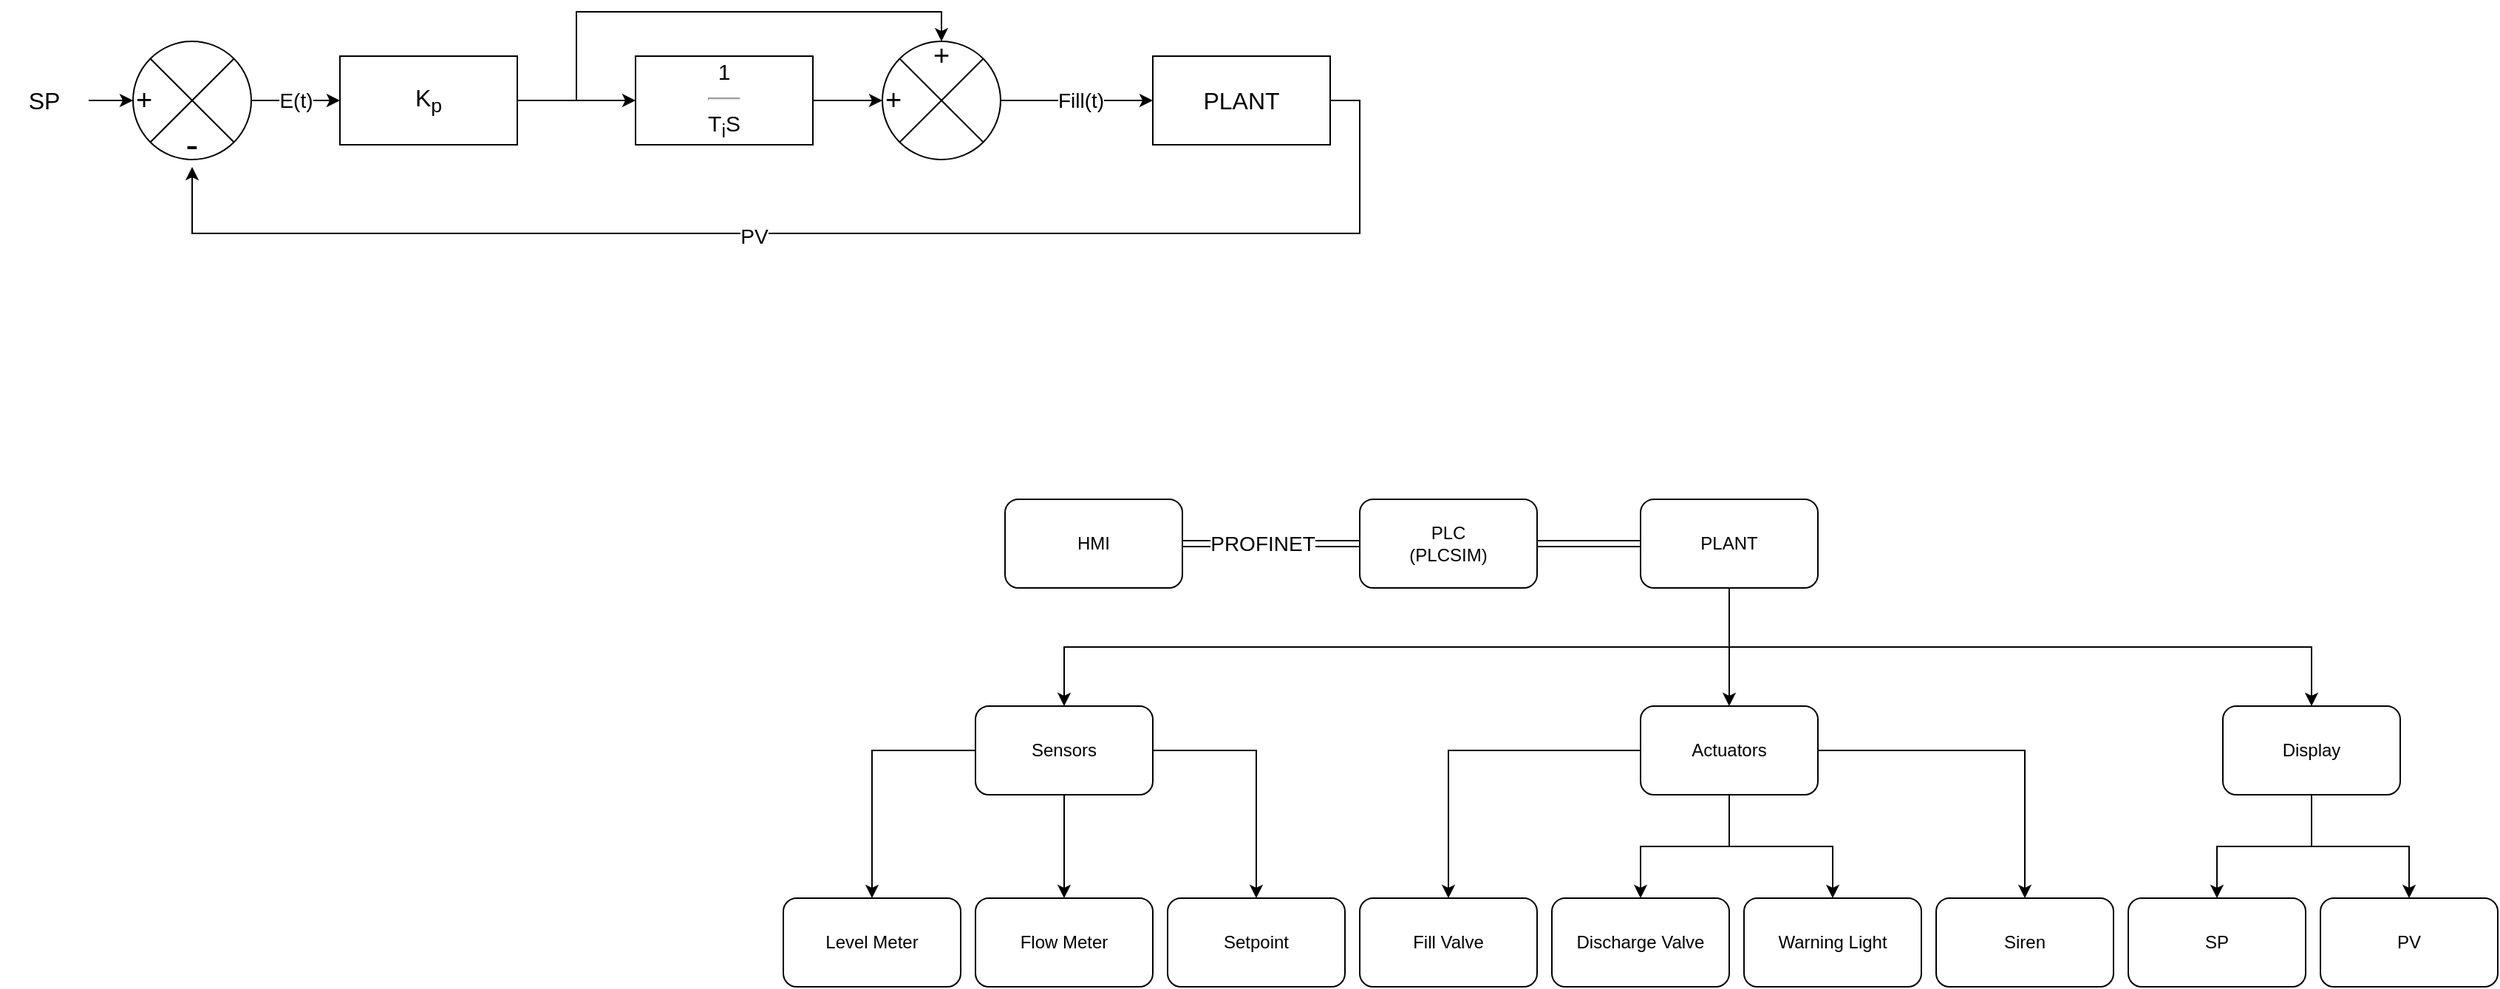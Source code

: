 <mxfile version="21.1.2" type="device">
  <diagram name="Page-1" id="FiKeVMipUgtX7vGJ4C2d">
    <mxGraphModel dx="1196" dy="713" grid="1" gridSize="10" guides="1" tooltips="1" connect="1" arrows="1" fold="1" page="1" pageScale="1" pageWidth="1654" pageHeight="2336" math="0" shadow="0">
      <root>
        <mxCell id="0" />
        <mxCell id="1" parent="0" />
        <mxCell id="ZQtJljINDhBUwD0UVlm_-6" value="" style="edgeStyle=orthogonalEdgeStyle;rounded=0;orthogonalLoop=1;jettySize=auto;html=1;" edge="1" parent="1" source="ZQtJljINDhBUwD0UVlm_-5">
          <mxGeometry relative="1" as="geometry">
            <mxPoint x="240" y="240" as="targetPoint" />
          </mxGeometry>
        </mxCell>
        <mxCell id="ZQtJljINDhBUwD0UVlm_-5" value="&lt;font style=&quot;font-size: 16px;&quot;&gt;SP&lt;/font&gt;" style="text;html=1;strokeColor=none;fillColor=none;align=center;verticalAlign=middle;whiteSpace=wrap;rounded=0;" vertex="1" parent="1">
          <mxGeometry x="150" y="225" width="60" height="30" as="geometry" />
        </mxCell>
        <mxCell id="ZQtJljINDhBUwD0UVlm_-12" value="" style="edgeStyle=orthogonalEdgeStyle;rounded=0;orthogonalLoop=1;jettySize=auto;html=1;" edge="1" parent="1" source="ZQtJljINDhBUwD0UVlm_-9" target="ZQtJljINDhBUwD0UVlm_-11">
          <mxGeometry relative="1" as="geometry" />
        </mxCell>
        <mxCell id="ZQtJljINDhBUwD0UVlm_-25" value="&lt;font style=&quot;font-size: 14px;&quot;&gt;E(t)&lt;/font&gt;" style="edgeLabel;html=1;align=center;verticalAlign=middle;resizable=0;points=[];" vertex="1" connectable="0" parent="ZQtJljINDhBUwD0UVlm_-12">
          <mxGeometry x="0.291" relative="1" as="geometry">
            <mxPoint x="-9" as="offset" />
          </mxGeometry>
        </mxCell>
        <mxCell id="ZQtJljINDhBUwD0UVlm_-9" value="&lt;font style=&quot;font-size: 19px;&quot;&gt;+&lt;/font&gt;" style="shape=sumEllipse;perimeter=ellipsePerimeter;whiteSpace=wrap;html=1;backgroundOutline=1;align=left;" vertex="1" parent="1">
          <mxGeometry x="240" y="200" width="80" height="80" as="geometry" />
        </mxCell>
        <mxCell id="ZQtJljINDhBUwD0UVlm_-10" value="&lt;font style=&quot;font-size: 26px;&quot;&gt;-&lt;/font&gt;" style="text;html=1;strokeColor=none;fillColor=none;align=center;verticalAlign=middle;whiteSpace=wrap;rounded=0;" vertex="1" parent="1">
          <mxGeometry x="250" y="255" width="60" height="30" as="geometry" />
        </mxCell>
        <mxCell id="ZQtJljINDhBUwD0UVlm_-14" value="" style="edgeStyle=orthogonalEdgeStyle;rounded=0;orthogonalLoop=1;jettySize=auto;html=1;" edge="1" parent="1" source="ZQtJljINDhBUwD0UVlm_-11" target="ZQtJljINDhBUwD0UVlm_-13">
          <mxGeometry relative="1" as="geometry" />
        </mxCell>
        <mxCell id="ZQtJljINDhBUwD0UVlm_-17" style="edgeStyle=orthogonalEdgeStyle;rounded=0;orthogonalLoop=1;jettySize=auto;html=1;exitX=1;exitY=0.5;exitDx=0;exitDy=0;entryX=0.5;entryY=0;entryDx=0;entryDy=0;" edge="1" parent="1" source="ZQtJljINDhBUwD0UVlm_-11" target="ZQtJljINDhBUwD0UVlm_-15">
          <mxGeometry relative="1" as="geometry">
            <Array as="points">
              <mxPoint x="540" y="240" />
              <mxPoint x="540" y="180" />
              <mxPoint x="787" y="180" />
            </Array>
          </mxGeometry>
        </mxCell>
        <mxCell id="ZQtJljINDhBUwD0UVlm_-11" value="&lt;font style=&quot;font-size: 16px;&quot;&gt;K&lt;sub&gt;p&lt;/sub&gt;&lt;/font&gt;" style="whiteSpace=wrap;html=1;align=center;" vertex="1" parent="1">
          <mxGeometry x="380" y="210" width="120" height="60" as="geometry" />
        </mxCell>
        <mxCell id="ZQtJljINDhBUwD0UVlm_-16" style="edgeStyle=orthogonalEdgeStyle;rounded=0;orthogonalLoop=1;jettySize=auto;html=1;entryX=0;entryY=0.5;entryDx=0;entryDy=0;" edge="1" parent="1" source="ZQtJljINDhBUwD0UVlm_-13" target="ZQtJljINDhBUwD0UVlm_-15">
          <mxGeometry relative="1" as="geometry" />
        </mxCell>
        <mxCell id="ZQtJljINDhBUwD0UVlm_-13" value="&lt;font style=&quot;font-size: 15px;&quot;&gt;1&lt;/font&gt;&lt;hr style=&quot;border-color: var(--border-color); font-size: 15px;&quot;&gt;&lt;font style=&quot;font-size: 15px;&quot;&gt;T&lt;sub style=&quot;border-color: var(--border-color);&quot;&gt;i&lt;/sub&gt;S&lt;/font&gt;" style="whiteSpace=wrap;html=1;" vertex="1" parent="1">
          <mxGeometry x="580" y="210" width="120" height="60" as="geometry" />
        </mxCell>
        <mxCell id="ZQtJljINDhBUwD0UVlm_-20" value="" style="edgeStyle=orthogonalEdgeStyle;rounded=0;orthogonalLoop=1;jettySize=auto;html=1;" edge="1" parent="1" source="ZQtJljINDhBUwD0UVlm_-15" target="ZQtJljINDhBUwD0UVlm_-19">
          <mxGeometry relative="1" as="geometry" />
        </mxCell>
        <mxCell id="ZQtJljINDhBUwD0UVlm_-22" value="&lt;font style=&quot;font-size: 14px;&quot;&gt;Fill(t)&lt;/font&gt;" style="edgeLabel;html=1;align=center;verticalAlign=middle;resizable=0;points=[];" vertex="1" connectable="0" parent="ZQtJljINDhBUwD0UVlm_-20">
          <mxGeometry x="0.236" y="-1" relative="1" as="geometry">
            <mxPoint x="-10" y="-1" as="offset" />
          </mxGeometry>
        </mxCell>
        <mxCell id="ZQtJljINDhBUwD0UVlm_-15" value="&lt;font style=&quot;font-size: 19px;&quot;&gt;+&lt;/font&gt;" style="shape=sumEllipse;perimeter=ellipsePerimeter;whiteSpace=wrap;html=1;backgroundOutline=1;align=left;" vertex="1" parent="1">
          <mxGeometry x="747" y="200" width="80" height="80" as="geometry" />
        </mxCell>
        <mxCell id="ZQtJljINDhBUwD0UVlm_-18" value="&lt;font style=&quot;font-size: 19px;&quot;&gt;+&lt;/font&gt;" style="text;html=1;strokeColor=none;fillColor=none;align=center;verticalAlign=middle;whiteSpace=wrap;rounded=0;" vertex="1" parent="1">
          <mxGeometry x="757" y="195" width="60" height="30" as="geometry" />
        </mxCell>
        <mxCell id="ZQtJljINDhBUwD0UVlm_-23" style="edgeStyle=orthogonalEdgeStyle;rounded=0;orthogonalLoop=1;jettySize=auto;html=1;exitX=1;exitY=0.5;exitDx=0;exitDy=0;entryX=0.5;entryY=1;entryDx=0;entryDy=0;" edge="1" parent="1" source="ZQtJljINDhBUwD0UVlm_-19" target="ZQtJljINDhBUwD0UVlm_-10">
          <mxGeometry relative="1" as="geometry">
            <Array as="points">
              <mxPoint x="1070" y="240" />
              <mxPoint x="1070" y="330" />
              <mxPoint x="280" y="330" />
            </Array>
          </mxGeometry>
        </mxCell>
        <mxCell id="ZQtJljINDhBUwD0UVlm_-24" value="&lt;font style=&quot;font-size: 14px;&quot;&gt;PV&lt;/font&gt;" style="edgeLabel;html=1;align=center;verticalAlign=middle;resizable=0;points=[];" vertex="1" connectable="0" parent="ZQtJljINDhBUwD0UVlm_-23">
          <mxGeometry x="0.102" y="2" relative="1" as="geometry">
            <mxPoint as="offset" />
          </mxGeometry>
        </mxCell>
        <mxCell id="ZQtJljINDhBUwD0UVlm_-19" value="&lt;font style=&quot;font-size: 16px;&quot;&gt;PLANT&lt;/font&gt;" style="whiteSpace=wrap;html=1;align=center;" vertex="1" parent="1">
          <mxGeometry x="930" y="210" width="120" height="60" as="geometry" />
        </mxCell>
        <mxCell id="ZQtJljINDhBUwD0UVlm_-30" style="edgeStyle=orthogonalEdgeStyle;rounded=0;orthogonalLoop=1;jettySize=auto;html=1;exitX=0;exitY=0.5;exitDx=0;exitDy=0;entryX=1;entryY=0.5;entryDx=0;entryDy=0;shape=link;" edge="1" parent="1" source="ZQtJljINDhBUwD0UVlm_-26" target="ZQtJljINDhBUwD0UVlm_-29">
          <mxGeometry relative="1" as="geometry" />
        </mxCell>
        <mxCell id="ZQtJljINDhBUwD0UVlm_-31" value="&lt;font style=&quot;font-size: 14px;&quot;&gt;PROFINET&lt;/font&gt;" style="edgeLabel;html=1;align=center;verticalAlign=middle;resizable=0;points=[];" vertex="1" connectable="0" parent="ZQtJljINDhBUwD0UVlm_-30">
          <mxGeometry x="-0.331" relative="1" as="geometry">
            <mxPoint x="-26" as="offset" />
          </mxGeometry>
        </mxCell>
        <mxCell id="ZQtJljINDhBUwD0UVlm_-32" style="edgeStyle=orthogonalEdgeStyle;rounded=0;orthogonalLoop=1;jettySize=auto;html=1;entryX=0;entryY=0.5;entryDx=0;entryDy=0;shape=link;" edge="1" parent="1" source="ZQtJljINDhBUwD0UVlm_-26" target="ZQtJljINDhBUwD0UVlm_-28">
          <mxGeometry relative="1" as="geometry" />
        </mxCell>
        <mxCell id="ZQtJljINDhBUwD0UVlm_-26" value="PLC &lt;br&gt;(PLCSIM)" style="rounded=1;whiteSpace=wrap;html=1;" vertex="1" parent="1">
          <mxGeometry x="1070" y="510" width="120" height="60" as="geometry" />
        </mxCell>
        <mxCell id="ZQtJljINDhBUwD0UVlm_-38" style="edgeStyle=orthogonalEdgeStyle;rounded=0;orthogonalLoop=1;jettySize=auto;html=1;exitX=0.5;exitY=1;exitDx=0;exitDy=0;entryX=0.5;entryY=0;entryDx=0;entryDy=0;" edge="1" parent="1" source="ZQtJljINDhBUwD0UVlm_-28" target="ZQtJljINDhBUwD0UVlm_-37">
          <mxGeometry relative="1" as="geometry" />
        </mxCell>
        <mxCell id="ZQtJljINDhBUwD0UVlm_-43" style="edgeStyle=orthogonalEdgeStyle;rounded=0;orthogonalLoop=1;jettySize=auto;html=1;exitX=0.5;exitY=1;exitDx=0;exitDy=0;entryX=0.5;entryY=0;entryDx=0;entryDy=0;" edge="1" parent="1" source="ZQtJljINDhBUwD0UVlm_-28" target="ZQtJljINDhBUwD0UVlm_-33">
          <mxGeometry relative="1" as="geometry" />
        </mxCell>
        <mxCell id="ZQtJljINDhBUwD0UVlm_-57" style="edgeStyle=orthogonalEdgeStyle;rounded=0;orthogonalLoop=1;jettySize=auto;html=1;exitX=0.5;exitY=1;exitDx=0;exitDy=0;entryX=0.5;entryY=0;entryDx=0;entryDy=0;" edge="1" parent="1" source="ZQtJljINDhBUwD0UVlm_-28" target="ZQtJljINDhBUwD0UVlm_-56">
          <mxGeometry relative="1" as="geometry" />
        </mxCell>
        <mxCell id="ZQtJljINDhBUwD0UVlm_-28" value="PLANT" style="rounded=1;whiteSpace=wrap;html=1;" vertex="1" parent="1">
          <mxGeometry x="1260" y="510" width="120" height="60" as="geometry" />
        </mxCell>
        <mxCell id="ZQtJljINDhBUwD0UVlm_-29" value="HMI" style="rounded=1;whiteSpace=wrap;html=1;" vertex="1" parent="1">
          <mxGeometry x="830" y="510" width="120" height="60" as="geometry" />
        </mxCell>
        <mxCell id="ZQtJljINDhBUwD0UVlm_-40" value="" style="edgeStyle=orthogonalEdgeStyle;rounded=0;orthogonalLoop=1;jettySize=auto;html=1;" edge="1" parent="1" source="ZQtJljINDhBUwD0UVlm_-33" target="ZQtJljINDhBUwD0UVlm_-39">
          <mxGeometry relative="1" as="geometry" />
        </mxCell>
        <mxCell id="ZQtJljINDhBUwD0UVlm_-42" style="edgeStyle=orthogonalEdgeStyle;rounded=0;orthogonalLoop=1;jettySize=auto;html=1;exitX=0.5;exitY=1;exitDx=0;exitDy=0;entryX=0.5;entryY=0;entryDx=0;entryDy=0;" edge="1" parent="1" source="ZQtJljINDhBUwD0UVlm_-33" target="ZQtJljINDhBUwD0UVlm_-41">
          <mxGeometry relative="1" as="geometry" />
        </mxCell>
        <mxCell id="ZQtJljINDhBUwD0UVlm_-45" style="edgeStyle=orthogonalEdgeStyle;rounded=0;orthogonalLoop=1;jettySize=auto;html=1;exitX=1;exitY=0.5;exitDx=0;exitDy=0;entryX=0.5;entryY=0;entryDx=0;entryDy=0;" edge="1" parent="1" source="ZQtJljINDhBUwD0UVlm_-33" target="ZQtJljINDhBUwD0UVlm_-44">
          <mxGeometry relative="1" as="geometry" />
        </mxCell>
        <mxCell id="ZQtJljINDhBUwD0UVlm_-33" value="Sensors" style="whiteSpace=wrap;html=1;rounded=1;" vertex="1" parent="1">
          <mxGeometry x="810" y="650" width="120" height="60" as="geometry" />
        </mxCell>
        <mxCell id="ZQtJljINDhBUwD0UVlm_-47" style="edgeStyle=orthogonalEdgeStyle;rounded=0;orthogonalLoop=1;jettySize=auto;html=1;exitX=0;exitY=0.5;exitDx=0;exitDy=0;entryX=0.5;entryY=0;entryDx=0;entryDy=0;" edge="1" parent="1" source="ZQtJljINDhBUwD0UVlm_-37" target="ZQtJljINDhBUwD0UVlm_-46">
          <mxGeometry relative="1" as="geometry" />
        </mxCell>
        <mxCell id="ZQtJljINDhBUwD0UVlm_-53" style="edgeStyle=orthogonalEdgeStyle;rounded=0;orthogonalLoop=1;jettySize=auto;html=1;exitX=1;exitY=0.5;exitDx=0;exitDy=0;entryX=0.5;entryY=0;entryDx=0;entryDy=0;" edge="1" parent="1" source="ZQtJljINDhBUwD0UVlm_-37" target="ZQtJljINDhBUwD0UVlm_-50">
          <mxGeometry relative="1" as="geometry" />
        </mxCell>
        <mxCell id="ZQtJljINDhBUwD0UVlm_-54" style="edgeStyle=orthogonalEdgeStyle;rounded=0;orthogonalLoop=1;jettySize=auto;html=1;exitX=0.5;exitY=1;exitDx=0;exitDy=0;entryX=0.5;entryY=0;entryDx=0;entryDy=0;" edge="1" parent="1" source="ZQtJljINDhBUwD0UVlm_-37" target="ZQtJljINDhBUwD0UVlm_-48">
          <mxGeometry relative="1" as="geometry" />
        </mxCell>
        <mxCell id="ZQtJljINDhBUwD0UVlm_-55" style="edgeStyle=orthogonalEdgeStyle;rounded=0;orthogonalLoop=1;jettySize=auto;html=1;exitX=0.5;exitY=1;exitDx=0;exitDy=0;entryX=0.5;entryY=0;entryDx=0;entryDy=0;" edge="1" parent="1" source="ZQtJljINDhBUwD0UVlm_-37" target="ZQtJljINDhBUwD0UVlm_-49">
          <mxGeometry relative="1" as="geometry" />
        </mxCell>
        <mxCell id="ZQtJljINDhBUwD0UVlm_-37" value="Actuators" style="rounded=1;whiteSpace=wrap;html=1;" vertex="1" parent="1">
          <mxGeometry x="1260" y="650" width="120" height="60" as="geometry" />
        </mxCell>
        <mxCell id="ZQtJljINDhBUwD0UVlm_-39" value="Level Meter" style="whiteSpace=wrap;html=1;rounded=1;" vertex="1" parent="1">
          <mxGeometry x="680" y="780" width="120" height="60" as="geometry" />
        </mxCell>
        <mxCell id="ZQtJljINDhBUwD0UVlm_-41" value="Flow Meter" style="rounded=1;whiteSpace=wrap;html=1;" vertex="1" parent="1">
          <mxGeometry x="810" y="780" width="120" height="60" as="geometry" />
        </mxCell>
        <mxCell id="ZQtJljINDhBUwD0UVlm_-44" value="Setpoint" style="rounded=1;whiteSpace=wrap;html=1;" vertex="1" parent="1">
          <mxGeometry x="940" y="780" width="120" height="60" as="geometry" />
        </mxCell>
        <mxCell id="ZQtJljINDhBUwD0UVlm_-46" value="Fill Valve" style="rounded=1;whiteSpace=wrap;html=1;" vertex="1" parent="1">
          <mxGeometry x="1070" y="780" width="120" height="60" as="geometry" />
        </mxCell>
        <mxCell id="ZQtJljINDhBUwD0UVlm_-48" value="Discharge Valve" style="rounded=1;whiteSpace=wrap;html=1;" vertex="1" parent="1">
          <mxGeometry x="1200" y="780" width="120" height="60" as="geometry" />
        </mxCell>
        <mxCell id="ZQtJljINDhBUwD0UVlm_-49" value="Warning Light" style="rounded=1;whiteSpace=wrap;html=1;" vertex="1" parent="1">
          <mxGeometry x="1330" y="780" width="120" height="60" as="geometry" />
        </mxCell>
        <mxCell id="ZQtJljINDhBUwD0UVlm_-50" value="Siren" style="rounded=1;whiteSpace=wrap;html=1;" vertex="1" parent="1">
          <mxGeometry x="1460" y="780" width="120" height="60" as="geometry" />
        </mxCell>
        <mxCell id="ZQtJljINDhBUwD0UVlm_-60" style="edgeStyle=orthogonalEdgeStyle;rounded=0;orthogonalLoop=1;jettySize=auto;html=1;exitX=0.5;exitY=1;exitDx=0;exitDy=0;entryX=0.5;entryY=0;entryDx=0;entryDy=0;" edge="1" parent="1" source="ZQtJljINDhBUwD0UVlm_-56" target="ZQtJljINDhBUwD0UVlm_-58">
          <mxGeometry relative="1" as="geometry" />
        </mxCell>
        <mxCell id="ZQtJljINDhBUwD0UVlm_-61" style="edgeStyle=orthogonalEdgeStyle;rounded=0;orthogonalLoop=1;jettySize=auto;html=1;exitX=0.5;exitY=1;exitDx=0;exitDy=0;" edge="1" parent="1" source="ZQtJljINDhBUwD0UVlm_-56" target="ZQtJljINDhBUwD0UVlm_-59">
          <mxGeometry relative="1" as="geometry" />
        </mxCell>
        <mxCell id="ZQtJljINDhBUwD0UVlm_-56" value="Display" style="rounded=1;whiteSpace=wrap;html=1;" vertex="1" parent="1">
          <mxGeometry x="1654" y="650" width="120" height="60" as="geometry" />
        </mxCell>
        <mxCell id="ZQtJljINDhBUwD0UVlm_-58" value="SP" style="rounded=1;whiteSpace=wrap;html=1;" vertex="1" parent="1">
          <mxGeometry x="1590" y="780" width="120" height="60" as="geometry" />
        </mxCell>
        <mxCell id="ZQtJljINDhBUwD0UVlm_-59" value="PV" style="rounded=1;whiteSpace=wrap;html=1;" vertex="1" parent="1">
          <mxGeometry x="1720" y="780" width="120" height="60" as="geometry" />
        </mxCell>
      </root>
    </mxGraphModel>
  </diagram>
</mxfile>
